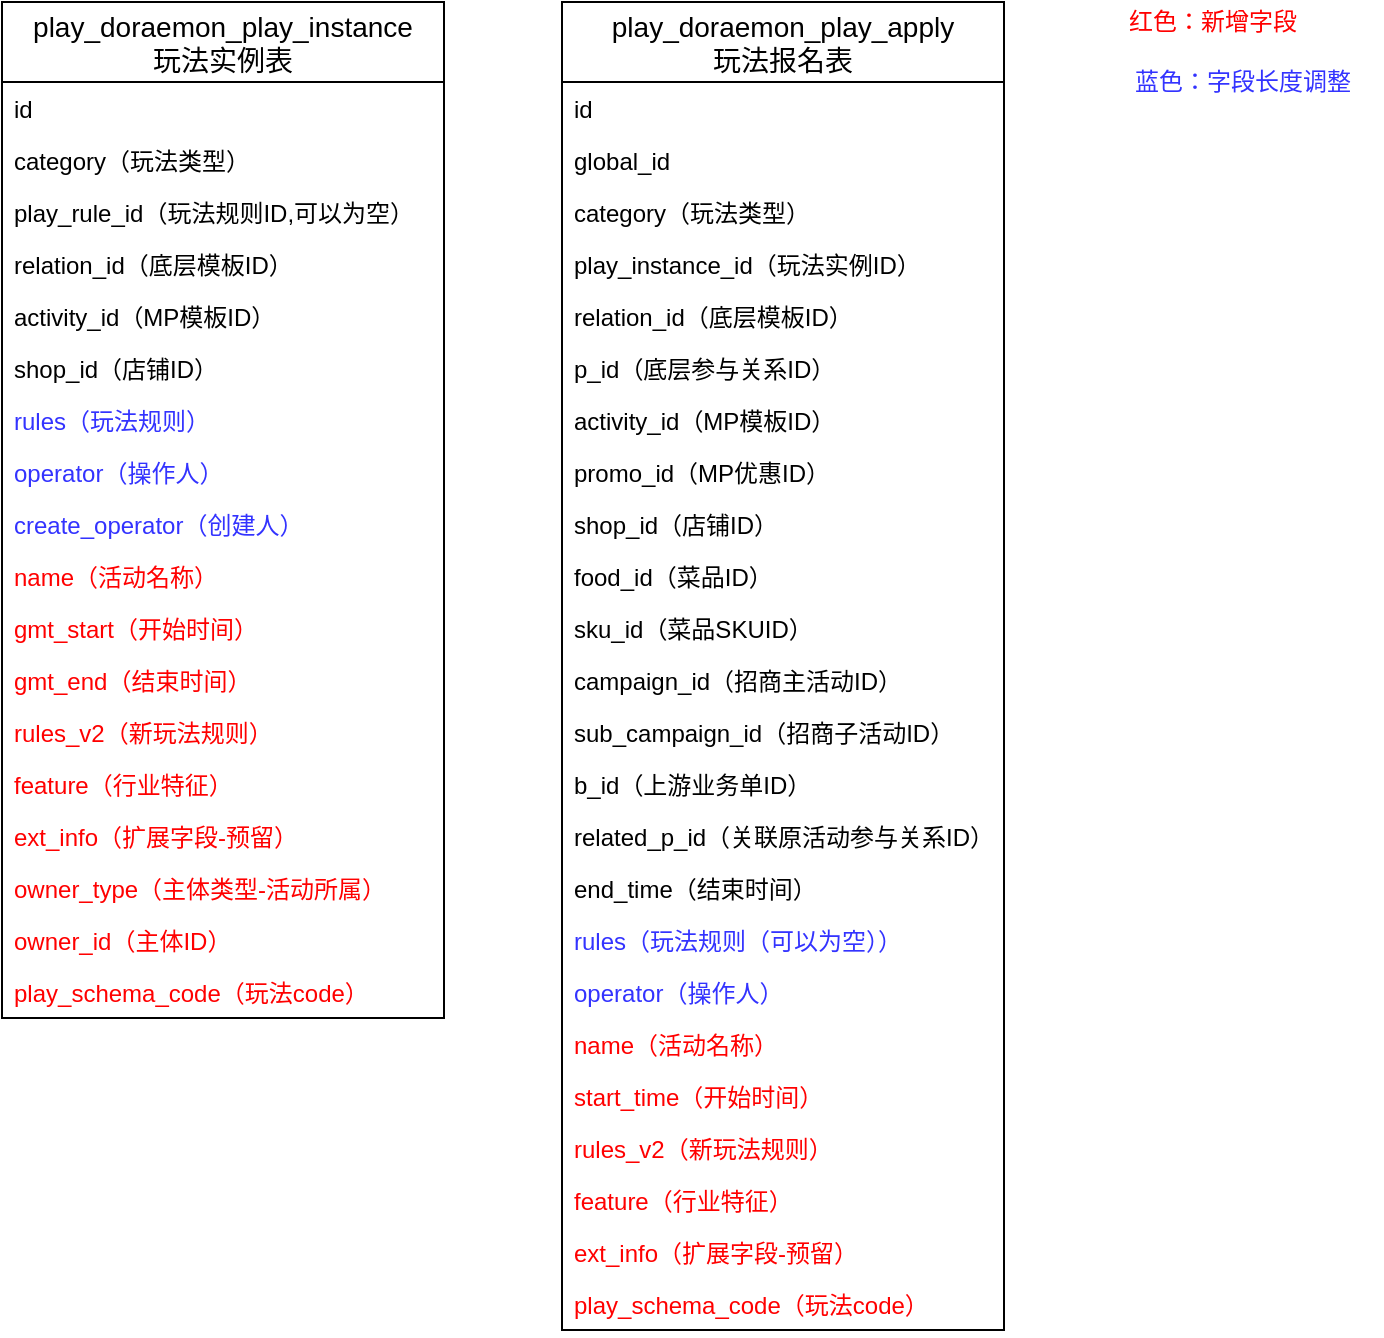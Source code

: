 <mxfile version="15.5.0" type="github">
  <diagram id="o2TgfL_W_tOw03rkxO-x" name="数据模型变更">
    <mxGraphModel dx="1368" dy="771" grid="1" gridSize="10" guides="1" tooltips="1" connect="1" arrows="1" fold="1" page="1" pageScale="1" pageWidth="827" pageHeight="1169" math="0" shadow="0">
      <root>
        <mxCell id="0" />
        <mxCell id="1" parent="0" />
        <mxCell id="rZ4rRCUCoV0oLjga_hfv-1" value="play_doraemon_play_instance&#xa;玩法实例表" style="swimlane;fontStyle=0;childLayout=stackLayout;horizontal=1;startSize=40;horizontalStack=0;resizeParent=1;resizeParentMax=0;resizeLast=0;collapsible=1;marginBottom=0;align=center;fontSize=14;" vertex="1" parent="1">
          <mxGeometry x="10" y="10" width="221" height="508" as="geometry" />
        </mxCell>
        <mxCell id="rZ4rRCUCoV0oLjga_hfv-2" value="id" style="text;strokeColor=none;fillColor=none;spacingLeft=4;spacingRight=4;overflow=hidden;rotatable=0;points=[[0,0.5],[1,0.5]];portConstraint=eastwest;fontSize=12;" vertex="1" parent="rZ4rRCUCoV0oLjga_hfv-1">
          <mxGeometry y="40" width="221" height="26" as="geometry" />
        </mxCell>
        <mxCell id="rZ4rRCUCoV0oLjga_hfv-3" value="category（玩法类型）" style="text;strokeColor=none;fillColor=none;spacingLeft=4;spacingRight=4;overflow=hidden;rotatable=0;points=[[0,0.5],[1,0.5]];portConstraint=eastwest;fontSize=12;" vertex="1" parent="rZ4rRCUCoV0oLjga_hfv-1">
          <mxGeometry y="66" width="221" height="26" as="geometry" />
        </mxCell>
        <mxCell id="rZ4rRCUCoV0oLjga_hfv-4" value="play_rule_id（玩法规则ID,可以为空）" style="text;strokeColor=none;fillColor=none;spacingLeft=4;spacingRight=4;overflow=hidden;rotatable=0;points=[[0,0.5],[1,0.5]];portConstraint=eastwest;fontSize=12;" vertex="1" parent="rZ4rRCUCoV0oLjga_hfv-1">
          <mxGeometry y="92" width="221" height="26" as="geometry" />
        </mxCell>
        <mxCell id="rZ4rRCUCoV0oLjga_hfv-5" value="relation_id（底层模板ID）" style="text;strokeColor=none;fillColor=none;spacingLeft=4;spacingRight=4;overflow=hidden;rotatable=0;points=[[0,0.5],[1,0.5]];portConstraint=eastwest;fontSize=12;" vertex="1" parent="rZ4rRCUCoV0oLjga_hfv-1">
          <mxGeometry y="118" width="221" height="26" as="geometry" />
        </mxCell>
        <mxCell id="rZ4rRCUCoV0oLjga_hfv-48" value="activity_id（MP模板ID）" style="text;strokeColor=none;fillColor=none;spacingLeft=4;spacingRight=4;overflow=hidden;rotatable=0;points=[[0,0.5],[1,0.5]];portConstraint=eastwest;fontSize=12;" vertex="1" parent="rZ4rRCUCoV0oLjga_hfv-1">
          <mxGeometry y="144" width="221" height="26" as="geometry" />
        </mxCell>
        <mxCell id="rZ4rRCUCoV0oLjga_hfv-7" value="shop_id（店铺ID）" style="text;strokeColor=none;fillColor=none;spacingLeft=4;spacingRight=4;overflow=hidden;rotatable=0;points=[[0,0.5],[1,0.5]];portConstraint=eastwest;fontSize=12;fontColor=#000000;" vertex="1" parent="rZ4rRCUCoV0oLjga_hfv-1">
          <mxGeometry y="170" width="221" height="26" as="geometry" />
        </mxCell>
        <mxCell id="rZ4rRCUCoV0oLjga_hfv-6" value="rules（玩法规则）" style="text;strokeColor=none;fillColor=none;spacingLeft=4;spacingRight=4;overflow=hidden;rotatable=0;points=[[0,0.5],[1,0.5]];portConstraint=eastwest;fontSize=12;fontColor=#3333FF;" vertex="1" parent="rZ4rRCUCoV0oLjga_hfv-1">
          <mxGeometry y="196" width="221" height="26" as="geometry" />
        </mxCell>
        <mxCell id="rZ4rRCUCoV0oLjga_hfv-16" value="operator（操作人）" style="text;strokeColor=none;fillColor=none;spacingLeft=4;spacingRight=4;overflow=hidden;rotatable=0;points=[[0,0.5],[1,0.5]];portConstraint=eastwest;fontSize=12;fontColor=#3333FF;" vertex="1" parent="rZ4rRCUCoV0oLjga_hfv-1">
          <mxGeometry y="222" width="221" height="26" as="geometry" />
        </mxCell>
        <mxCell id="rZ4rRCUCoV0oLjga_hfv-17" value="create_operator（创建人）" style="text;strokeColor=none;fillColor=none;spacingLeft=4;spacingRight=4;overflow=hidden;rotatable=0;points=[[0,0.5],[1,0.5]];portConstraint=eastwest;fontSize=12;fontColor=#3333FF;" vertex="1" parent="rZ4rRCUCoV0oLjga_hfv-1">
          <mxGeometry y="248" width="221" height="26" as="geometry" />
        </mxCell>
        <mxCell id="rZ4rRCUCoV0oLjga_hfv-8" value="name（活动名称）" style="text;strokeColor=none;fillColor=none;spacingLeft=4;spacingRight=4;overflow=hidden;rotatable=0;points=[[0,0.5],[1,0.5]];portConstraint=eastwest;fontSize=12;fontColor=#FF0000;" vertex="1" parent="rZ4rRCUCoV0oLjga_hfv-1">
          <mxGeometry y="274" width="221" height="26" as="geometry" />
        </mxCell>
        <mxCell id="rZ4rRCUCoV0oLjga_hfv-9" value="gmt_start（开始时间）" style="text;strokeColor=none;fillColor=none;spacingLeft=4;spacingRight=4;overflow=hidden;rotatable=0;points=[[0,0.5],[1,0.5]];portConstraint=eastwest;fontSize=12;fontColor=#FF0000;" vertex="1" parent="rZ4rRCUCoV0oLjga_hfv-1">
          <mxGeometry y="300" width="221" height="26" as="geometry" />
        </mxCell>
        <mxCell id="rZ4rRCUCoV0oLjga_hfv-10" value="gmt_end（结束时间）" style="text;strokeColor=none;fillColor=none;spacingLeft=4;spacingRight=4;overflow=hidden;rotatable=0;points=[[0,0.5],[1,0.5]];portConstraint=eastwest;fontSize=12;fontColor=#FF0000;" vertex="1" parent="rZ4rRCUCoV0oLjga_hfv-1">
          <mxGeometry y="326" width="221" height="26" as="geometry" />
        </mxCell>
        <mxCell id="rZ4rRCUCoV0oLjga_hfv-11" value="rules_v2（新玩法规则）" style="text;strokeColor=none;fillColor=none;spacingLeft=4;spacingRight=4;overflow=hidden;rotatable=0;points=[[0,0.5],[1,0.5]];portConstraint=eastwest;fontSize=12;fontColor=#FF0000;" vertex="1" parent="rZ4rRCUCoV0oLjga_hfv-1">
          <mxGeometry y="352" width="221" height="26" as="geometry" />
        </mxCell>
        <mxCell id="rZ4rRCUCoV0oLjga_hfv-12" value="feature（行业特征）" style="text;strokeColor=none;fillColor=none;spacingLeft=4;spacingRight=4;overflow=hidden;rotatable=0;points=[[0,0.5],[1,0.5]];portConstraint=eastwest;fontSize=12;fontColor=#FF0000;" vertex="1" parent="rZ4rRCUCoV0oLjga_hfv-1">
          <mxGeometry y="378" width="221" height="26" as="geometry" />
        </mxCell>
        <mxCell id="rZ4rRCUCoV0oLjga_hfv-13" value="ext_info（扩展字段-预留）" style="text;strokeColor=none;fillColor=none;spacingLeft=4;spacingRight=4;overflow=hidden;rotatable=0;points=[[0,0.5],[1,0.5]];portConstraint=eastwest;fontSize=12;fontColor=#FF0000;" vertex="1" parent="rZ4rRCUCoV0oLjga_hfv-1">
          <mxGeometry y="404" width="221" height="26" as="geometry" />
        </mxCell>
        <mxCell id="rZ4rRCUCoV0oLjga_hfv-18" value="owner_type（主体类型-活动所属）" style="text;strokeColor=none;fillColor=none;spacingLeft=4;spacingRight=4;overflow=hidden;rotatable=0;points=[[0,0.5],[1,0.5]];portConstraint=eastwest;fontSize=12;fontColor=#FF0000;" vertex="1" parent="rZ4rRCUCoV0oLjga_hfv-1">
          <mxGeometry y="430" width="221" height="26" as="geometry" />
        </mxCell>
        <mxCell id="rZ4rRCUCoV0oLjga_hfv-19" value="owner_id（主体ID）" style="text;strokeColor=none;fillColor=none;spacingLeft=4;spacingRight=4;overflow=hidden;rotatable=0;points=[[0,0.5],[1,0.5]];portConstraint=eastwest;fontSize=12;fontColor=#FF0000;" vertex="1" parent="rZ4rRCUCoV0oLjga_hfv-1">
          <mxGeometry y="456" width="221" height="26" as="geometry" />
        </mxCell>
        <mxCell id="rZ4rRCUCoV0oLjga_hfv-45" value="play_schema_code（玩法code）" style="text;strokeColor=none;fillColor=none;spacingLeft=4;spacingRight=4;overflow=hidden;rotatable=0;points=[[0,0.5],[1,0.5]];portConstraint=eastwest;fontSize=12;fontColor=#FF0000;" vertex="1" parent="rZ4rRCUCoV0oLjga_hfv-1">
          <mxGeometry y="482" width="221" height="26" as="geometry" />
        </mxCell>
        <mxCell id="rZ4rRCUCoV0oLjga_hfv-20" value="play_doraemon_play_apply&#xa;玩法报名表" style="swimlane;fontStyle=0;childLayout=stackLayout;horizontal=1;startSize=40;horizontalStack=0;resizeParent=1;resizeParentMax=0;resizeLast=0;collapsible=1;marginBottom=0;align=center;fontSize=14;" vertex="1" parent="1">
          <mxGeometry x="290" y="10" width="221" height="664" as="geometry" />
        </mxCell>
        <mxCell id="rZ4rRCUCoV0oLjga_hfv-21" value="id" style="text;strokeColor=none;fillColor=none;spacingLeft=4;spacingRight=4;overflow=hidden;rotatable=0;points=[[0,0.5],[1,0.5]];portConstraint=eastwest;fontSize=12;" vertex="1" parent="rZ4rRCUCoV0oLjga_hfv-20">
          <mxGeometry y="40" width="221" height="26" as="geometry" />
        </mxCell>
        <mxCell id="rZ4rRCUCoV0oLjga_hfv-22" value="global_id" style="text;strokeColor=none;fillColor=none;spacingLeft=4;spacingRight=4;overflow=hidden;rotatable=0;points=[[0,0.5],[1,0.5]];portConstraint=eastwest;fontSize=12;" vertex="1" parent="rZ4rRCUCoV0oLjga_hfv-20">
          <mxGeometry y="66" width="221" height="26" as="geometry" />
        </mxCell>
        <mxCell id="rZ4rRCUCoV0oLjga_hfv-23" value="category（玩法类型）" style="text;strokeColor=none;fillColor=none;spacingLeft=4;spacingRight=4;overflow=hidden;rotatable=0;points=[[0,0.5],[1,0.5]];portConstraint=eastwest;fontSize=12;" vertex="1" parent="rZ4rRCUCoV0oLjga_hfv-20">
          <mxGeometry y="92" width="221" height="26" as="geometry" />
        </mxCell>
        <mxCell id="rZ4rRCUCoV0oLjga_hfv-24" value="play_instance_id（玩法实例ID）" style="text;strokeColor=none;fillColor=none;spacingLeft=4;spacingRight=4;overflow=hidden;rotatable=0;points=[[0,0.5],[1,0.5]];portConstraint=eastwest;fontSize=12;" vertex="1" parent="rZ4rRCUCoV0oLjga_hfv-20">
          <mxGeometry y="118" width="221" height="26" as="geometry" />
        </mxCell>
        <mxCell id="rZ4rRCUCoV0oLjga_hfv-25" value="relation_id（底层模板ID）" style="text;strokeColor=none;fillColor=none;spacingLeft=4;spacingRight=4;overflow=hidden;rotatable=0;points=[[0,0.5],[1,0.5]];portConstraint=eastwest;fontSize=12;" vertex="1" parent="rZ4rRCUCoV0oLjga_hfv-20">
          <mxGeometry y="144" width="221" height="26" as="geometry" />
        </mxCell>
        <mxCell id="rZ4rRCUCoV0oLjga_hfv-27" value="p_id（底层参与关系ID）" style="text;strokeColor=none;fillColor=none;spacingLeft=4;spacingRight=4;overflow=hidden;rotatable=0;points=[[0,0.5],[1,0.5]];portConstraint=eastwest;fontSize=12;fontColor=#000000;" vertex="1" parent="rZ4rRCUCoV0oLjga_hfv-20">
          <mxGeometry y="170" width="221" height="26" as="geometry" />
        </mxCell>
        <mxCell id="rZ4rRCUCoV0oLjga_hfv-49" value="activity_id（MP模板ID）" style="text;strokeColor=none;fillColor=none;spacingLeft=4;spacingRight=4;overflow=hidden;rotatable=0;points=[[0,0.5],[1,0.5]];portConstraint=eastwest;fontSize=12;" vertex="1" parent="rZ4rRCUCoV0oLjga_hfv-20">
          <mxGeometry y="196" width="221" height="26" as="geometry" />
        </mxCell>
        <mxCell id="rZ4rRCUCoV0oLjga_hfv-50" value="promo_id（MP优惠ID）" style="text;strokeColor=none;fillColor=none;spacingLeft=4;spacingRight=4;overflow=hidden;rotatable=0;points=[[0,0.5],[1,0.5]];portConstraint=eastwest;fontSize=12;" vertex="1" parent="rZ4rRCUCoV0oLjga_hfv-20">
          <mxGeometry y="222" width="221" height="26" as="geometry" />
        </mxCell>
        <mxCell id="rZ4rRCUCoV0oLjga_hfv-28" value="shop_id（店铺ID）" style="text;strokeColor=none;fillColor=none;spacingLeft=4;spacingRight=4;overflow=hidden;rotatable=0;points=[[0,0.5],[1,0.5]];portConstraint=eastwest;fontSize=12;fontColor=#000000;" vertex="1" parent="rZ4rRCUCoV0oLjga_hfv-20">
          <mxGeometry y="248" width="221" height="26" as="geometry" />
        </mxCell>
        <mxCell id="rZ4rRCUCoV0oLjga_hfv-29" value="food_id（菜品ID）" style="text;strokeColor=none;fillColor=none;spacingLeft=4;spacingRight=4;overflow=hidden;rotatable=0;points=[[0,0.5],[1,0.5]];portConstraint=eastwest;fontSize=12;fontColor=#000000;" vertex="1" parent="rZ4rRCUCoV0oLjga_hfv-20">
          <mxGeometry y="274" width="221" height="26" as="geometry" />
        </mxCell>
        <mxCell id="rZ4rRCUCoV0oLjga_hfv-30" value="sku_id（菜品SKUID）" style="text;strokeColor=none;fillColor=none;spacingLeft=4;spacingRight=4;overflow=hidden;rotatable=0;points=[[0,0.5],[1,0.5]];portConstraint=eastwest;fontSize=12;fontColor=#000000;" vertex="1" parent="rZ4rRCUCoV0oLjga_hfv-20">
          <mxGeometry y="300" width="221" height="26" as="geometry" />
        </mxCell>
        <mxCell id="rZ4rRCUCoV0oLjga_hfv-31" value="campaign_id（招商主活动ID）" style="text;strokeColor=none;fillColor=none;spacingLeft=4;spacingRight=4;overflow=hidden;rotatable=0;points=[[0,0.5],[1,0.5]];portConstraint=eastwest;fontSize=12;fontColor=#000000;" vertex="1" parent="rZ4rRCUCoV0oLjga_hfv-20">
          <mxGeometry y="326" width="221" height="26" as="geometry" />
        </mxCell>
        <mxCell id="rZ4rRCUCoV0oLjga_hfv-32" value="sub_campaign_id（招商子活动ID）" style="text;strokeColor=none;fillColor=none;spacingLeft=4;spacingRight=4;overflow=hidden;rotatable=0;points=[[0,0.5],[1,0.5]];portConstraint=eastwest;fontSize=12;fontColor=#000000;" vertex="1" parent="rZ4rRCUCoV0oLjga_hfv-20">
          <mxGeometry y="352" width="221" height="26" as="geometry" />
        </mxCell>
        <mxCell id="rZ4rRCUCoV0oLjga_hfv-33" value="b_id（上游业务单ID）" style="text;strokeColor=none;fillColor=none;spacingLeft=4;spacingRight=4;overflow=hidden;rotatable=0;points=[[0,0.5],[1,0.5]];portConstraint=eastwest;fontSize=12;fontColor=#000000;" vertex="1" parent="rZ4rRCUCoV0oLjga_hfv-20">
          <mxGeometry y="378" width="221" height="26" as="geometry" />
        </mxCell>
        <mxCell id="rZ4rRCUCoV0oLjga_hfv-34" value="related_p_id（关联原活动参与关系ID）" style="text;strokeColor=none;fillColor=none;spacingLeft=4;spacingRight=4;overflow=hidden;rotatable=0;points=[[0,0.5],[1,0.5]];portConstraint=eastwest;fontSize=12;fontColor=#000000;" vertex="1" parent="rZ4rRCUCoV0oLjga_hfv-20">
          <mxGeometry y="404" width="221" height="26" as="geometry" />
        </mxCell>
        <mxCell id="rZ4rRCUCoV0oLjga_hfv-38" value="end_time（结束时间）" style="text;strokeColor=none;fillColor=none;spacingLeft=4;spacingRight=4;overflow=hidden;rotatable=0;points=[[0,0.5],[1,0.5]];portConstraint=eastwest;fontSize=12;fontColor=#000000;" vertex="1" parent="rZ4rRCUCoV0oLjga_hfv-20">
          <mxGeometry y="430" width="221" height="26" as="geometry" />
        </mxCell>
        <mxCell id="rZ4rRCUCoV0oLjga_hfv-26" value="rules（玩法规则（可以为空））" style="text;strokeColor=none;fillColor=none;spacingLeft=4;spacingRight=4;overflow=hidden;rotatable=0;points=[[0,0.5],[1,0.5]];portConstraint=eastwest;fontSize=12;fontColor=#3333FF;" vertex="1" parent="rZ4rRCUCoV0oLjga_hfv-20">
          <mxGeometry y="456" width="221" height="26" as="geometry" />
        </mxCell>
        <mxCell id="rZ4rRCUCoV0oLjga_hfv-35" value="operator（操作人）" style="text;strokeColor=none;fillColor=none;spacingLeft=4;spacingRight=4;overflow=hidden;rotatable=0;points=[[0,0.5],[1,0.5]];portConstraint=eastwest;fontSize=12;fontColor=#3333FF;" vertex="1" parent="rZ4rRCUCoV0oLjga_hfv-20">
          <mxGeometry y="482" width="221" height="26" as="geometry" />
        </mxCell>
        <mxCell id="rZ4rRCUCoV0oLjga_hfv-39" value="name（活动名称）" style="text;strokeColor=none;fillColor=none;spacingLeft=4;spacingRight=4;overflow=hidden;rotatable=0;points=[[0,0.5],[1,0.5]];portConstraint=eastwest;fontSize=12;fontColor=#FF0000;" vertex="1" parent="rZ4rRCUCoV0oLjga_hfv-20">
          <mxGeometry y="508" width="221" height="26" as="geometry" />
        </mxCell>
        <mxCell id="rZ4rRCUCoV0oLjga_hfv-40" value="start_time（开始时间）" style="text;strokeColor=none;fillColor=none;spacingLeft=4;spacingRight=4;overflow=hidden;rotatable=0;points=[[0,0.5],[1,0.5]];portConstraint=eastwest;fontSize=12;fontColor=#FF0000;" vertex="1" parent="rZ4rRCUCoV0oLjga_hfv-20">
          <mxGeometry y="534" width="221" height="26" as="geometry" />
        </mxCell>
        <mxCell id="rZ4rRCUCoV0oLjga_hfv-41" value="rules_v2（新玩法规则）" style="text;strokeColor=none;fillColor=none;spacingLeft=4;spacingRight=4;overflow=hidden;rotatable=0;points=[[0,0.5],[1,0.5]];portConstraint=eastwest;fontSize=12;fontColor=#FF0000;" vertex="1" parent="rZ4rRCUCoV0oLjga_hfv-20">
          <mxGeometry y="560" width="221" height="26" as="geometry" />
        </mxCell>
        <mxCell id="rZ4rRCUCoV0oLjga_hfv-42" value="feature（行业特征）" style="text;strokeColor=none;fillColor=none;spacingLeft=4;spacingRight=4;overflow=hidden;rotatable=0;points=[[0,0.5],[1,0.5]];portConstraint=eastwest;fontSize=12;fontColor=#FF0000;" vertex="1" parent="rZ4rRCUCoV0oLjga_hfv-20">
          <mxGeometry y="586" width="221" height="26" as="geometry" />
        </mxCell>
        <mxCell id="rZ4rRCUCoV0oLjga_hfv-43" value="ext_info（扩展字段-预留）" style="text;strokeColor=none;fillColor=none;spacingLeft=4;spacingRight=4;overflow=hidden;rotatable=0;points=[[0,0.5],[1,0.5]];portConstraint=eastwest;fontSize=12;fontColor=#FF0000;" vertex="1" parent="rZ4rRCUCoV0oLjga_hfv-20">
          <mxGeometry y="612" width="221" height="26" as="geometry" />
        </mxCell>
        <mxCell id="rZ4rRCUCoV0oLjga_hfv-44" value="play_schema_code（玩法code）" style="text;strokeColor=none;fillColor=none;spacingLeft=4;spacingRight=4;overflow=hidden;rotatable=0;points=[[0,0.5],[1,0.5]];portConstraint=eastwest;fontSize=12;fontColor=#FF0000;" vertex="1" parent="rZ4rRCUCoV0oLjga_hfv-20">
          <mxGeometry y="638" width="221" height="26" as="geometry" />
        </mxCell>
        <mxCell id="rZ4rRCUCoV0oLjga_hfv-46" value="红色：新增字段" style="text;html=1;align=center;verticalAlign=middle;resizable=0;points=[];autosize=1;strokeColor=none;fillColor=none;fontColor=#FF0000;" vertex="1" parent="1">
          <mxGeometry x="560" y="10" width="110" height="20" as="geometry" />
        </mxCell>
        <mxCell id="rZ4rRCUCoV0oLjga_hfv-47" value="蓝色：字段长度调整" style="text;html=1;align=center;verticalAlign=middle;resizable=0;points=[];autosize=1;strokeColor=none;fillColor=none;fontColor=#3333FF;" vertex="1" parent="1">
          <mxGeometry x="560" y="40" width="140" height="20" as="geometry" />
        </mxCell>
      </root>
    </mxGraphModel>
  </diagram>
</mxfile>
